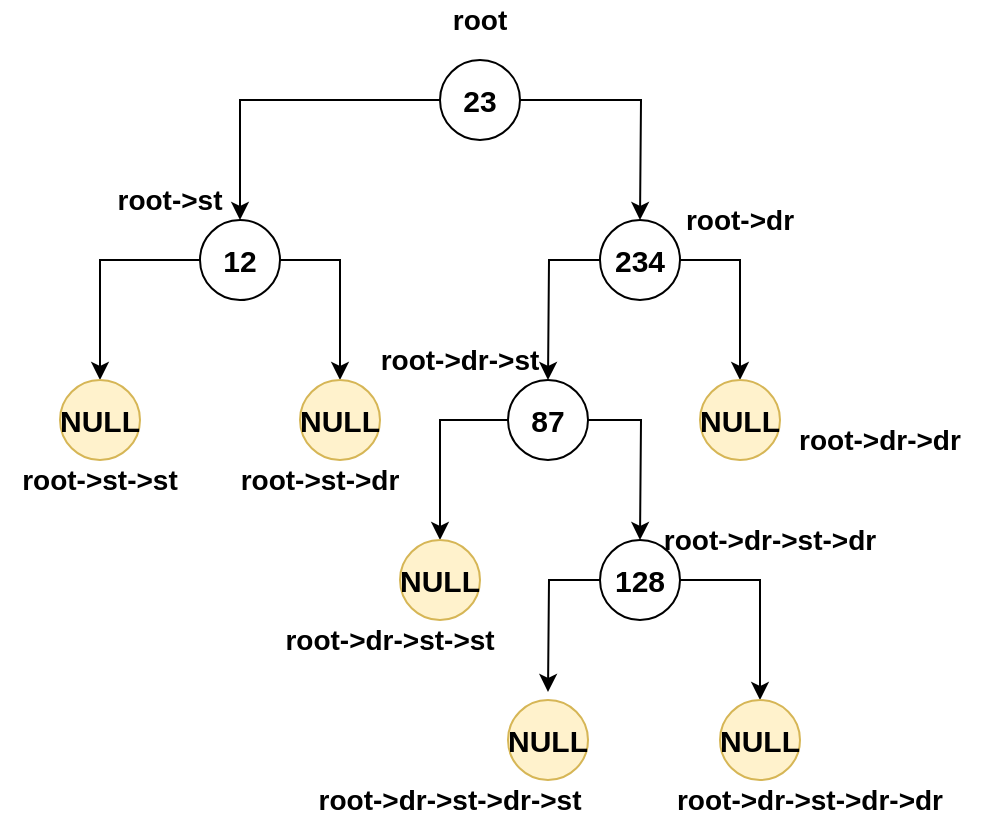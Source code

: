 <mxfile version="14.6.13" type="device"><diagram id="mWuVhL0nk_kftojqKcoN" name="Page-1"><mxGraphModel dx="1038" dy="548" grid="1" gridSize="10" guides="1" tooltips="1" connect="1" arrows="1" fold="1" page="1" pageScale="1" pageWidth="827" pageHeight="1169" math="0" shadow="0"><root><mxCell id="0"/><mxCell id="1" parent="0"/><mxCell id="s3o5FQOJutdD1I3OnBrG-6" style="edgeStyle=orthogonalEdgeStyle;rounded=0;orthogonalLoop=1;jettySize=auto;html=1;exitX=1;exitY=0.5;exitDx=0;exitDy=0;entryX=0.5;entryY=0;entryDx=0;entryDy=0;" edge="1" parent="1" source="s3o5FQOJutdD1I3OnBrG-1"><mxGeometry relative="1" as="geometry"><mxPoint x="460" y="160" as="targetPoint"/></mxGeometry></mxCell><mxCell id="s3o5FQOJutdD1I3OnBrG-21" style="edgeStyle=orthogonalEdgeStyle;rounded=0;orthogonalLoop=1;jettySize=auto;html=1;entryX=0.5;entryY=0;entryDx=0;entryDy=0;" edge="1" parent="1" source="s3o5FQOJutdD1I3OnBrG-1" target="s3o5FQOJutdD1I3OnBrG-12"><mxGeometry relative="1" as="geometry"/></mxCell><mxCell id="s3o5FQOJutdD1I3OnBrG-1" value="&lt;b&gt;&lt;font style=&quot;font-size: 15px&quot;&gt;23&lt;/font&gt;&lt;/b&gt;" style="ellipse;whiteSpace=wrap;html=1;aspect=fixed;" vertex="1" parent="1"><mxGeometry x="360" y="80" width="40" height="40" as="geometry"/></mxCell><mxCell id="s3o5FQOJutdD1I3OnBrG-10" style="edgeStyle=orthogonalEdgeStyle;rounded=0;orthogonalLoop=1;jettySize=auto;html=1;entryX=0.5;entryY=0;entryDx=0;entryDy=0;" edge="1" parent="1" source="s3o5FQOJutdD1I3OnBrG-7"><mxGeometry relative="1" as="geometry"><mxPoint x="414" y="240" as="targetPoint"/></mxGeometry></mxCell><mxCell id="s3o5FQOJutdD1I3OnBrG-11" style="edgeStyle=orthogonalEdgeStyle;rounded=0;orthogonalLoop=1;jettySize=auto;html=1;entryX=0.5;entryY=0;entryDx=0;entryDy=0;" edge="1" parent="1" source="s3o5FQOJutdD1I3OnBrG-7" target="s3o5FQOJutdD1I3OnBrG-9"><mxGeometry relative="1" as="geometry"/></mxCell><mxCell id="s3o5FQOJutdD1I3OnBrG-7" value="&lt;b&gt;&lt;font style=&quot;font-size: 15px&quot;&gt;234&lt;/font&gt;&lt;/b&gt;" style="ellipse;whiteSpace=wrap;html=1;aspect=fixed;" vertex="1" parent="1"><mxGeometry x="440" y="160" width="40" height="40" as="geometry"/></mxCell><mxCell id="s3o5FQOJutdD1I3OnBrG-9" value="&lt;span style=&quot;font-size: 15px&quot;&gt;&lt;b&gt;NULL&lt;/b&gt;&lt;/span&gt;" style="ellipse;whiteSpace=wrap;html=1;aspect=fixed;fillColor=#fff2cc;strokeColor=#d6b656;" vertex="1" parent="1"><mxGeometry x="490" y="240" width="40" height="40" as="geometry"/></mxCell><mxCell id="s3o5FQOJutdD1I3OnBrG-15" style="edgeStyle=orthogonalEdgeStyle;rounded=0;orthogonalLoop=1;jettySize=auto;html=1;entryX=0.5;entryY=0;entryDx=0;entryDy=0;" edge="1" parent="1" source="s3o5FQOJutdD1I3OnBrG-12" target="s3o5FQOJutdD1I3OnBrG-13"><mxGeometry relative="1" as="geometry"/></mxCell><mxCell id="s3o5FQOJutdD1I3OnBrG-16" style="edgeStyle=orthogonalEdgeStyle;rounded=0;orthogonalLoop=1;jettySize=auto;html=1;entryX=0.5;entryY=0;entryDx=0;entryDy=0;" edge="1" parent="1" source="s3o5FQOJutdD1I3OnBrG-12" target="s3o5FQOJutdD1I3OnBrG-14"><mxGeometry relative="1" as="geometry"/></mxCell><mxCell id="s3o5FQOJutdD1I3OnBrG-12" value="&lt;b&gt;&lt;font style=&quot;font-size: 15px&quot;&gt;12&lt;/font&gt;&lt;/b&gt;" style="ellipse;whiteSpace=wrap;html=1;aspect=fixed;" vertex="1" parent="1"><mxGeometry x="240" y="160" width="40" height="40" as="geometry"/></mxCell><mxCell id="s3o5FQOJutdD1I3OnBrG-13" value="&lt;span style=&quot;font-size: 15px&quot;&gt;&lt;b&gt;NULL&lt;/b&gt;&lt;/span&gt;" style="ellipse;whiteSpace=wrap;html=1;aspect=fixed;fillColor=#fff2cc;strokeColor=#d6b656;" vertex="1" parent="1"><mxGeometry x="170" y="240" width="40" height="40" as="geometry"/></mxCell><mxCell id="s3o5FQOJutdD1I3OnBrG-14" value="&lt;span style=&quot;font-size: 15px&quot;&gt;&lt;b&gt;NULL&lt;/b&gt;&lt;/span&gt;" style="ellipse;whiteSpace=wrap;html=1;aspect=fixed;fillColor=#fff2cc;strokeColor=#d6b656;" vertex="1" parent="1"><mxGeometry x="290" y="240" width="40" height="40" as="geometry"/></mxCell><mxCell id="s3o5FQOJutdD1I3OnBrG-20" style="edgeStyle=orthogonalEdgeStyle;rounded=0;orthogonalLoop=1;jettySize=auto;html=1;exitX=0;exitY=0.5;exitDx=0;exitDy=0;entryX=0.5;entryY=0;entryDx=0;entryDy=0;" edge="1" parent="1" source="s3o5FQOJutdD1I3OnBrG-17" target="s3o5FQOJutdD1I3OnBrG-18"><mxGeometry relative="1" as="geometry"/></mxCell><mxCell id="s3o5FQOJutdD1I3OnBrG-22" style="edgeStyle=orthogonalEdgeStyle;rounded=0;orthogonalLoop=1;jettySize=auto;html=1;entryX=0.5;entryY=0;entryDx=0;entryDy=0;" edge="1" parent="1" source="s3o5FQOJutdD1I3OnBrG-17"><mxGeometry relative="1" as="geometry"><mxPoint x="460" y="320" as="targetPoint"/></mxGeometry></mxCell><mxCell id="s3o5FQOJutdD1I3OnBrG-17" value="&lt;b&gt;&lt;font style=&quot;font-size: 15px&quot;&gt;87&lt;/font&gt;&lt;/b&gt;" style="ellipse;whiteSpace=wrap;html=1;aspect=fixed;" vertex="1" parent="1"><mxGeometry x="394" y="240" width="40" height="40" as="geometry"/></mxCell><mxCell id="s3o5FQOJutdD1I3OnBrG-18" value="&lt;span style=&quot;font-size: 15px&quot;&gt;&lt;b&gt;NULL&lt;/b&gt;&lt;/span&gt;" style="ellipse;whiteSpace=wrap;html=1;aspect=fixed;fillColor=#fff2cc;strokeColor=#d6b656;" vertex="1" parent="1"><mxGeometry x="340" y="320" width="40" height="40" as="geometry"/></mxCell><mxCell id="s3o5FQOJutdD1I3OnBrG-26" style="edgeStyle=orthogonalEdgeStyle;rounded=0;orthogonalLoop=1;jettySize=auto;html=1;" edge="1" parent="1" source="s3o5FQOJutdD1I3OnBrG-23"><mxGeometry relative="1" as="geometry"><mxPoint x="414" y="396" as="targetPoint"/></mxGeometry></mxCell><mxCell id="s3o5FQOJutdD1I3OnBrG-27" style="edgeStyle=orthogonalEdgeStyle;rounded=0;orthogonalLoop=1;jettySize=auto;html=1;entryX=0.5;entryY=0;entryDx=0;entryDy=0;" edge="1" parent="1" source="s3o5FQOJutdD1I3OnBrG-23" target="s3o5FQOJutdD1I3OnBrG-25"><mxGeometry relative="1" as="geometry"/></mxCell><mxCell id="s3o5FQOJutdD1I3OnBrG-23" value="&lt;b&gt;&lt;font style=&quot;font-size: 15px&quot;&gt;128&lt;/font&gt;&lt;/b&gt;" style="ellipse;whiteSpace=wrap;html=1;aspect=fixed;" vertex="1" parent="1"><mxGeometry x="440" y="320" width="40" height="40" as="geometry"/></mxCell><mxCell id="s3o5FQOJutdD1I3OnBrG-24" value="&lt;span style=&quot;font-size: 15px&quot;&gt;&lt;b&gt;NULL&lt;/b&gt;&lt;/span&gt;" style="ellipse;whiteSpace=wrap;html=1;aspect=fixed;fillColor=#fff2cc;strokeColor=#d6b656;" vertex="1" parent="1"><mxGeometry x="394" y="400" width="40" height="40" as="geometry"/></mxCell><mxCell id="s3o5FQOJutdD1I3OnBrG-25" value="&lt;span style=&quot;font-size: 15px&quot;&gt;&lt;b&gt;NULL&lt;/b&gt;&lt;/span&gt;" style="ellipse;whiteSpace=wrap;html=1;aspect=fixed;fillColor=#fff2cc;strokeColor=#d6b656;" vertex="1" parent="1"><mxGeometry x="500" y="400" width="40" height="40" as="geometry"/></mxCell><mxCell id="s3o5FQOJutdD1I3OnBrG-28" value="&lt;b&gt;&lt;font style=&quot;font-size: 14px&quot;&gt;root&lt;/font&gt;&lt;/b&gt;" style="text;html=1;strokeColor=none;fillColor=none;align=center;verticalAlign=middle;whiteSpace=wrap;rounded=0;" vertex="1" parent="1"><mxGeometry x="360" y="50" width="40" height="20" as="geometry"/></mxCell><mxCell id="s3o5FQOJutdD1I3OnBrG-29" value="&lt;b&gt;&lt;font style=&quot;font-size: 14px&quot;&gt;root-&amp;gt;st&lt;/font&gt;&lt;/b&gt;" style="text;html=1;strokeColor=none;fillColor=none;align=center;verticalAlign=middle;whiteSpace=wrap;rounded=0;" vertex="1" parent="1"><mxGeometry x="190" y="140" width="70" height="20" as="geometry"/></mxCell><mxCell id="s3o5FQOJutdD1I3OnBrG-30" value="&lt;b&gt;&lt;font style=&quot;font-size: 14px&quot;&gt;root-&amp;gt;st-&amp;gt;st&lt;/font&gt;&lt;/b&gt;" style="text;html=1;strokeColor=none;fillColor=none;align=center;verticalAlign=middle;whiteSpace=wrap;rounded=0;" vertex="1" parent="1"><mxGeometry x="140" y="280" width="100" height="20" as="geometry"/></mxCell><mxCell id="s3o5FQOJutdD1I3OnBrG-31" value="&lt;b&gt;&lt;font style=&quot;font-size: 14px&quot;&gt;root-&amp;gt;st-&amp;gt;dr&lt;/font&gt;&lt;/b&gt;" style="text;html=1;strokeColor=none;fillColor=none;align=center;verticalAlign=middle;whiteSpace=wrap;rounded=0;" vertex="1" parent="1"><mxGeometry x="250" y="280" width="100" height="20" as="geometry"/></mxCell><mxCell id="s3o5FQOJutdD1I3OnBrG-33" value="&lt;b&gt;&lt;font style=&quot;font-size: 14px&quot;&gt;root-&amp;gt;dr&lt;/font&gt;&lt;/b&gt;" style="text;html=1;strokeColor=none;fillColor=none;align=center;verticalAlign=middle;whiteSpace=wrap;rounded=0;" vertex="1" parent="1"><mxGeometry x="460" y="150" width="100" height="20" as="geometry"/></mxCell><mxCell id="s3o5FQOJutdD1I3OnBrG-34" value="&lt;b&gt;&lt;font style=&quot;font-size: 14px&quot;&gt;root-&amp;gt;dr-&amp;gt;dr&lt;/font&gt;&lt;/b&gt;" style="text;html=1;strokeColor=none;fillColor=none;align=center;verticalAlign=middle;whiteSpace=wrap;rounded=0;" vertex="1" parent="1"><mxGeometry x="530" y="260" width="100" height="20" as="geometry"/></mxCell><mxCell id="s3o5FQOJutdD1I3OnBrG-35" value="&lt;b&gt;&lt;font style=&quot;font-size: 14px&quot;&gt;root-&amp;gt;dr-&amp;gt;st&lt;/font&gt;&lt;/b&gt;" style="text;html=1;strokeColor=none;fillColor=none;align=center;verticalAlign=middle;whiteSpace=wrap;rounded=0;" vertex="1" parent="1"><mxGeometry x="320" y="220" width="100" height="20" as="geometry"/></mxCell><mxCell id="s3o5FQOJutdD1I3OnBrG-36" value="&lt;b&gt;&lt;font style=&quot;font-size: 14px&quot;&gt;root-&amp;gt;dr-&amp;gt;st-&amp;gt;st&lt;/font&gt;&lt;/b&gt;" style="text;html=1;strokeColor=none;fillColor=none;align=center;verticalAlign=middle;whiteSpace=wrap;rounded=0;" vertex="1" parent="1"><mxGeometry x="280" y="360" width="110" height="20" as="geometry"/></mxCell><mxCell id="s3o5FQOJutdD1I3OnBrG-37" value="&lt;b&gt;&lt;font style=&quot;font-size: 14px&quot;&gt;root-&amp;gt;dr-&amp;gt;st-&amp;gt;dr&lt;/font&gt;&lt;/b&gt;" style="text;html=1;strokeColor=none;fillColor=none;align=center;verticalAlign=middle;whiteSpace=wrap;rounded=0;" vertex="1" parent="1"><mxGeometry x="470" y="310" width="110" height="20" as="geometry"/></mxCell><mxCell id="s3o5FQOJutdD1I3OnBrG-38" value="&lt;b&gt;&lt;font style=&quot;font-size: 14px&quot;&gt;root-&amp;gt;dr-&amp;gt;st-&amp;gt;dr-&amp;gt;st&lt;/font&gt;&lt;/b&gt;" style="text;html=1;strokeColor=none;fillColor=none;align=center;verticalAlign=middle;whiteSpace=wrap;rounded=0;" vertex="1" parent="1"><mxGeometry x="290" y="440" width="150" height="20" as="geometry"/></mxCell><mxCell id="s3o5FQOJutdD1I3OnBrG-39" value="&lt;b&gt;&lt;font style=&quot;font-size: 14px&quot;&gt;root-&amp;gt;dr-&amp;gt;st-&amp;gt;dr-&amp;gt;dr&lt;/font&gt;&lt;/b&gt;" style="text;html=1;strokeColor=none;fillColor=none;align=center;verticalAlign=middle;whiteSpace=wrap;rounded=0;" vertex="1" parent="1"><mxGeometry x="470" y="440" width="150" height="20" as="geometry"/></mxCell></root></mxGraphModel></diagram></mxfile>